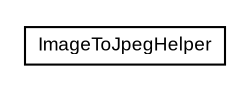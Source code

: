 #!/usr/local/bin/dot
#
# Class diagram 
# Generated by UmlGraph version 4.6 (http://www.spinellis.gr/sw/umlgraph)
#

digraph G {
	edge [fontname="arial",fontsize=10,labelfontname="arial",labelfontsize=10];
	node [fontname="arial",fontsize=10,shape=plaintext];
	// com.octo.captcha.module.web.image.ImageToJpegHelper
	c3654 [label=<<table border="0" cellborder="1" cellspacing="0" cellpadding="2" port="p" href="./ImageToJpegHelper.html">
		<tr><td><table border="0" cellspacing="0" cellpadding="1">
			<tr><td> ImageToJpegHelper </td></tr>
		</table></td></tr>
		</table>>, fontname="arial", fontcolor="black", fontsize=9.0];
}

